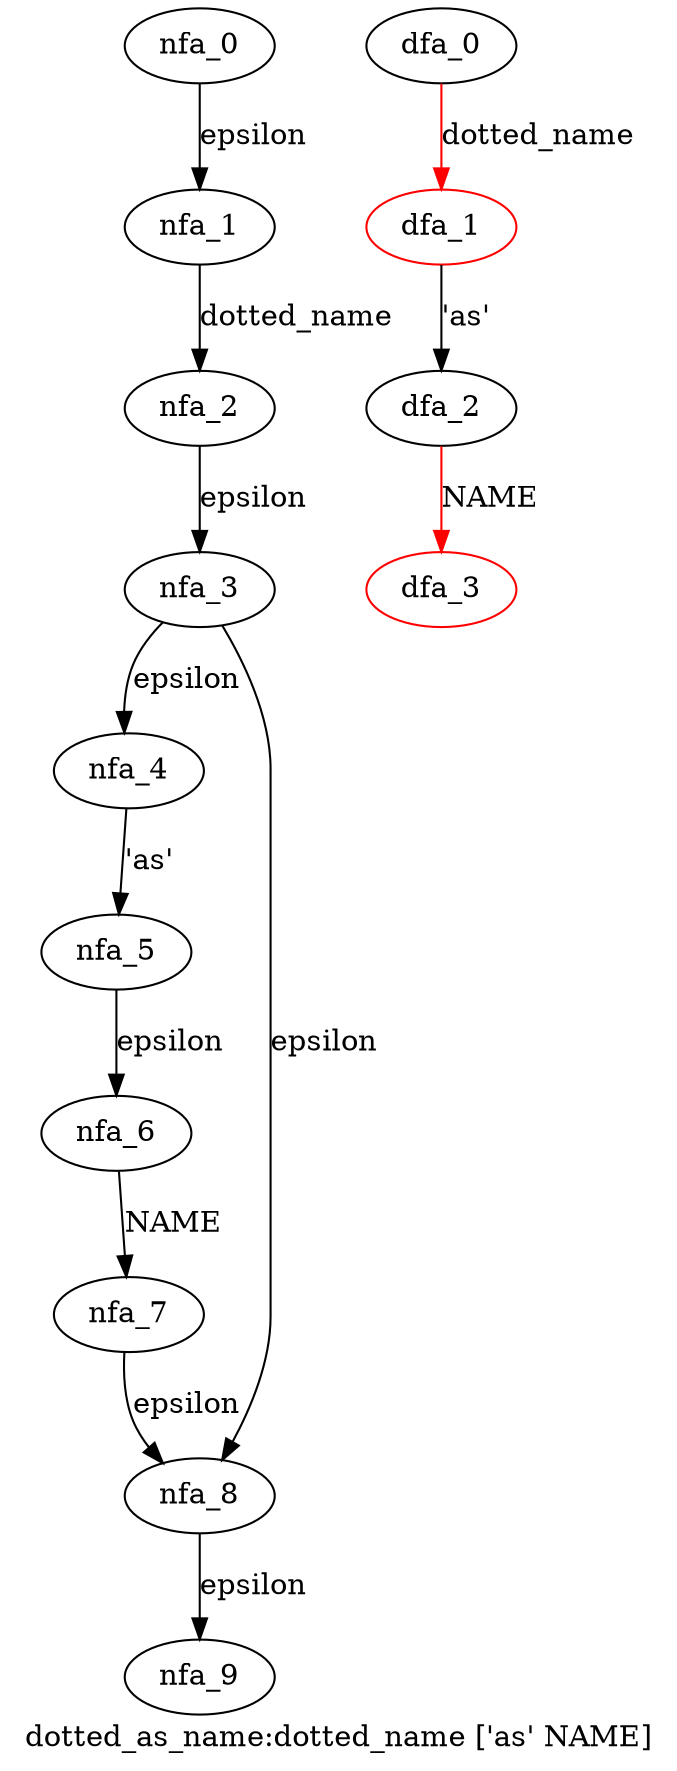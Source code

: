 digraph dotted_as_name {
 graph[label="dotted_as_name:dotted_name ['as' NAME]"]
 subgraph dotted_as_name_nfa {
  nfa_0->nfa_1[label="epsilon"]
  nfa_1->nfa_2[label="dotted_name"]
  nfa_2->nfa_3[label="epsilon"]
  nfa_3->nfa_4[label="epsilon"]
  nfa_4->nfa_5[label="'as'"]
  nfa_5->nfa_6[label="epsilon"]
  nfa_6->nfa_7[label="NAME"]
  nfa_7->nfa_8[label="epsilon"]
  nfa_8->nfa_9[label="epsilon"]
  nfa_3->nfa_8[label="epsilon"]
  }
 subgraph dotted_as_name_dfa {
  dfa_0->dfa_1[label="dotted_name",color=red]
  dfa_1->dfa_2[label="'as'"]
  dfa_2->dfa_3[label="NAME",color=red]
  dfa_1[color=red]
  dfa_3[color=red]
  }
}
